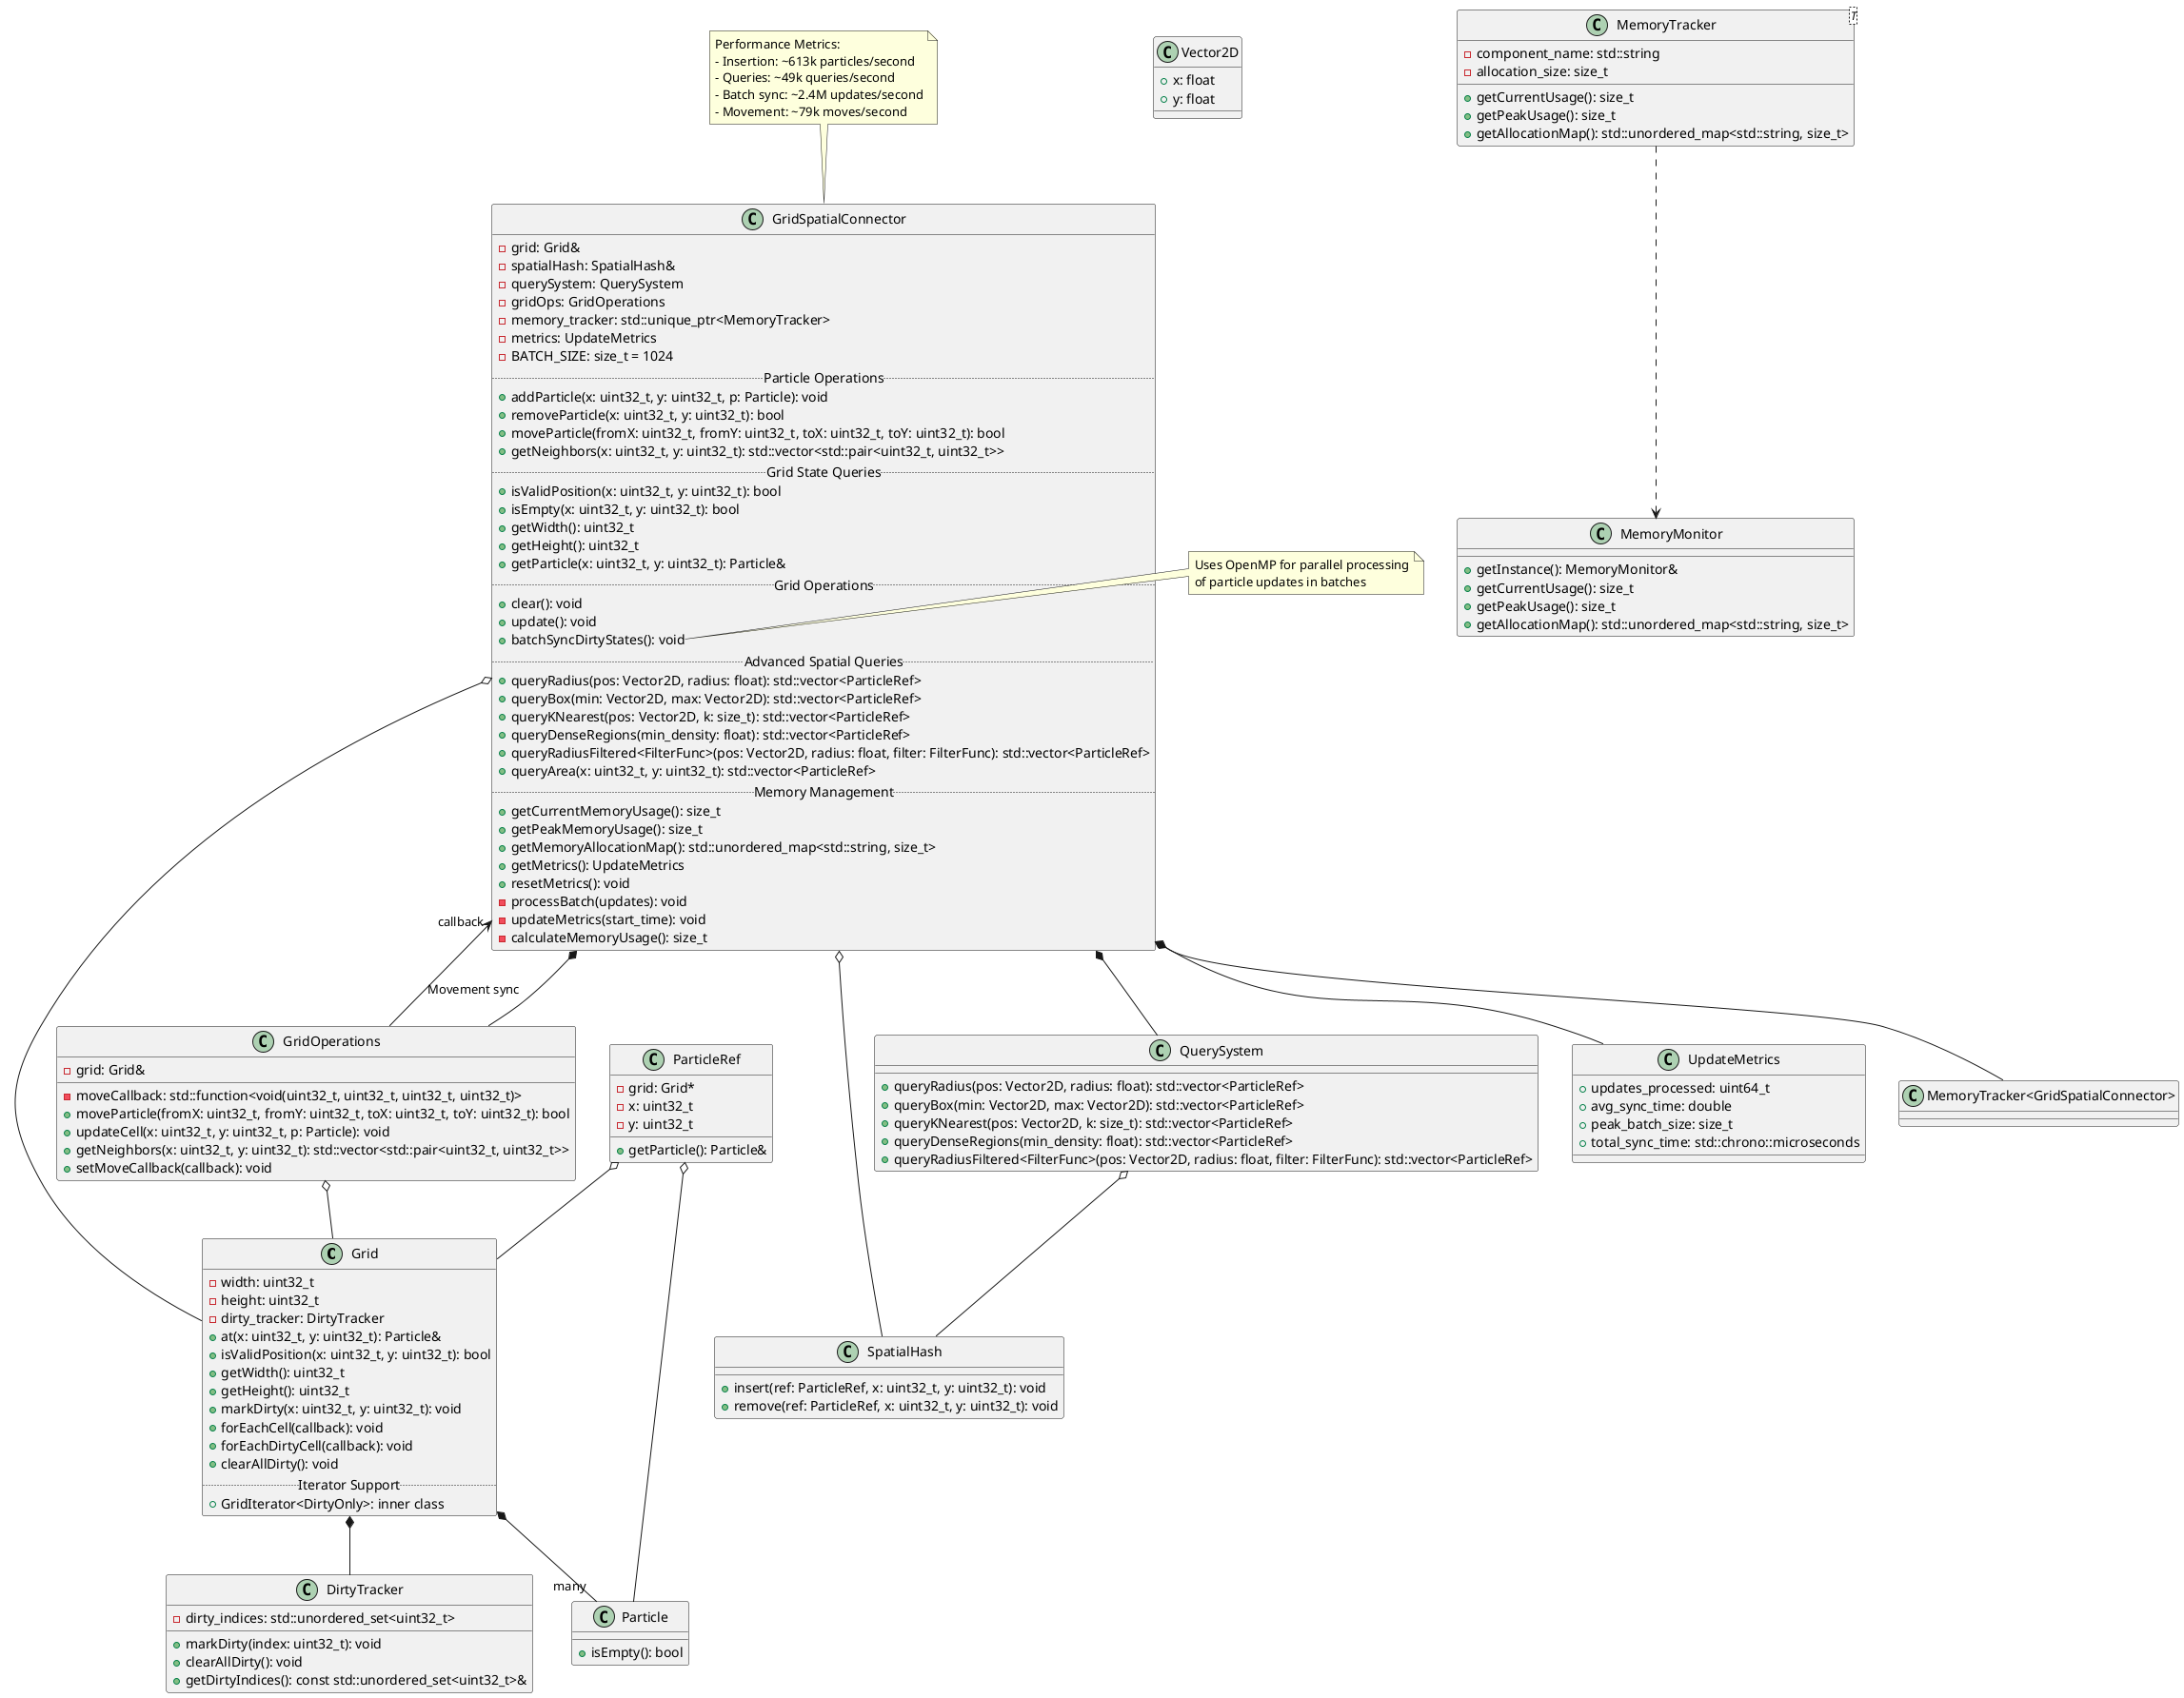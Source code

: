 @startuml Sand_Cmulation Class Hierarchy

' Main classes with more details from the source code
class Grid {
  - width: uint32_t
  - height: uint32_t
  - dirty_tracker: DirtyTracker
  + at(x: uint32_t, y: uint32_t): Particle&
  + isValidPosition(x: uint32_t, y: uint32_t): bool
  + getWidth(): uint32_t
  + getHeight(): uint32_t
  + markDirty(x: uint32_t, y: uint32_t): void
  + forEachCell(callback): void
  + forEachDirtyCell(callback): void
  + clearAllDirty(): void
  .. Iterator Support ..
  + GridIterator<DirtyOnly>: inner class
}

class SpatialHash {
  + insert(ref: ParticleRef, x: uint32_t, y: uint32_t): void
  + remove(ref: ParticleRef, x: uint32_t, y: uint32_t): void
}

class GridSpatialConnector {
  - grid: Grid&
  - spatialHash: SpatialHash&
  - querySystem: QuerySystem
  - gridOps: GridOperations
  - memory_tracker: std::unique_ptr<MemoryTracker>
  - metrics: UpdateMetrics
  - BATCH_SIZE: size_t = 1024
  .. Particle Operations ..
  + addParticle(x: uint32_t, y: uint32_t, p: Particle): void
  + removeParticle(x: uint32_t, y: uint32_t): bool
  + moveParticle(fromX: uint32_t, fromY: uint32_t, toX: uint32_t, toY: uint32_t): bool
  + getNeighbors(x: uint32_t, y: uint32_t): std::vector<std::pair<uint32_t, uint32_t>>
  .. Grid State Queries ..
  + isValidPosition(x: uint32_t, y: uint32_t): bool
  + isEmpty(x: uint32_t, y: uint32_t): bool
  + getWidth(): uint32_t
  + getHeight(): uint32_t
  + getParticle(x: uint32_t, y: uint32_t): Particle&
  .. Grid Operations ..
  + clear(): void
  + update(): void
  + batchSyncDirtyStates(): void
  .. Advanced Spatial Queries ..
  + queryRadius(pos: Vector2D, radius: float): std::vector<ParticleRef>
  + queryBox(min: Vector2D, max: Vector2D): std::vector<ParticleRef>
  + queryKNearest(pos: Vector2D, k: size_t): std::vector<ParticleRef>
  + queryDenseRegions(min_density: float): std::vector<ParticleRef>
  + queryRadiusFiltered<FilterFunc>(pos: Vector2D, radius: float, filter: FilterFunc): std::vector<ParticleRef>
  + queryArea(x: uint32_t, y: uint32_t): std::vector<ParticleRef>
  .. Memory Management ..
  + getCurrentMemoryUsage(): size_t
  + getPeakMemoryUsage(): size_t
  + getMemoryAllocationMap(): std::unordered_map<std::string, size_t>
  + getMetrics(): UpdateMetrics
  + resetMetrics(): void
  - processBatch(updates): void
  - updateMetrics(start_time): void
  - calculateMemoryUsage(): size_t
}

class QuerySystem {
  + queryRadius(pos: Vector2D, radius: float): std::vector<ParticleRef>
  + queryBox(min: Vector2D, max: Vector2D): std::vector<ParticleRef>
  + queryKNearest(pos: Vector2D, k: size_t): std::vector<ParticleRef>
  + queryDenseRegions(min_density: float): std::vector<ParticleRef>
  + queryRadiusFiltered<FilterFunc>(pos: Vector2D, radius: float, filter: FilterFunc): std::vector<ParticleRef>
}

class GridOperations {
  - grid: Grid&
  - moveCallback: std::function<void(uint32_t, uint32_t, uint32_t, uint32_t)>
  + moveParticle(fromX: uint32_t, fromY: uint32_t, toX: uint32_t, toY: uint32_t): bool
  + updateCell(x: uint32_t, y: uint32_t, p: Particle): void
  + getNeighbors(x: uint32_t, y: uint32_t): std::vector<std::pair<uint32_t, uint32_t>>
  + setMoveCallback(callback): void
}

class Particle {
  + isEmpty(): bool
}

class ParticleRef {
  - grid: Grid*
  - x: uint32_t
  - y: uint32_t
  + getParticle(): Particle&
}

class Vector2D {
  + x: float
  + y: float
}

class MemoryTracker<T> {
  - component_name: std::string
  - allocation_size: size_t
  + getCurrentUsage(): size_t
  + getPeakUsage(): size_t
  + getAllocationMap(): std::unordered_map<std::string, size_t>
}

class MemoryMonitor {
  + getInstance(): MemoryMonitor&
  + getCurrentUsage(): size_t
  + getPeakUsage(): size_t
  + getAllocationMap(): std::unordered_map<std::string, size_t>
}

class DirtyTracker {
  - dirty_indices: std::unordered_set<uint32_t>
  + markDirty(index: uint32_t): void
  + clearAllDirty(): void
  + getDirtyIndices(): const std::unordered_set<uint32_t>&
}

class UpdateMetrics {
  + updates_processed: uint64_t
  + avg_sync_time: double
  + peak_batch_size: size_t
  + total_sync_time: std::chrono::microseconds
}

' Additional relationships from the code
Grid *-- DirtyTracker
GridSpatialConnector *-- UpdateMetrics
GridOperations --> "callback" GridSpatialConnector : "Movement sync"

' Existing relationships
GridSpatialConnector o-- Grid
GridSpatialConnector o-- SpatialHash
GridSpatialConnector *-- QuerySystem
GridSpatialConnector *-- GridOperations
GridSpatialConnector *-- "MemoryTracker<GridSpatialConnector>"

GridOperations o-- Grid
QuerySystem o-- SpatialHash

Grid *-- "many" Particle
ParticleRef o-- Grid
ParticleRef o-- Particle

MemoryTracker ..> MemoryMonitor

note top of GridSpatialConnector
  Performance Metrics:
  - Insertion: ~613k particles/second
  - Queries: ~49k queries/second
  - Batch sync: ~2.4M updates/second
  - Movement: ~79k moves/second
end note

note right of GridSpatialConnector::batchSyncDirtyStates
  Uses OpenMP for parallel processing
  of particle updates in batches
end note

@enduml

